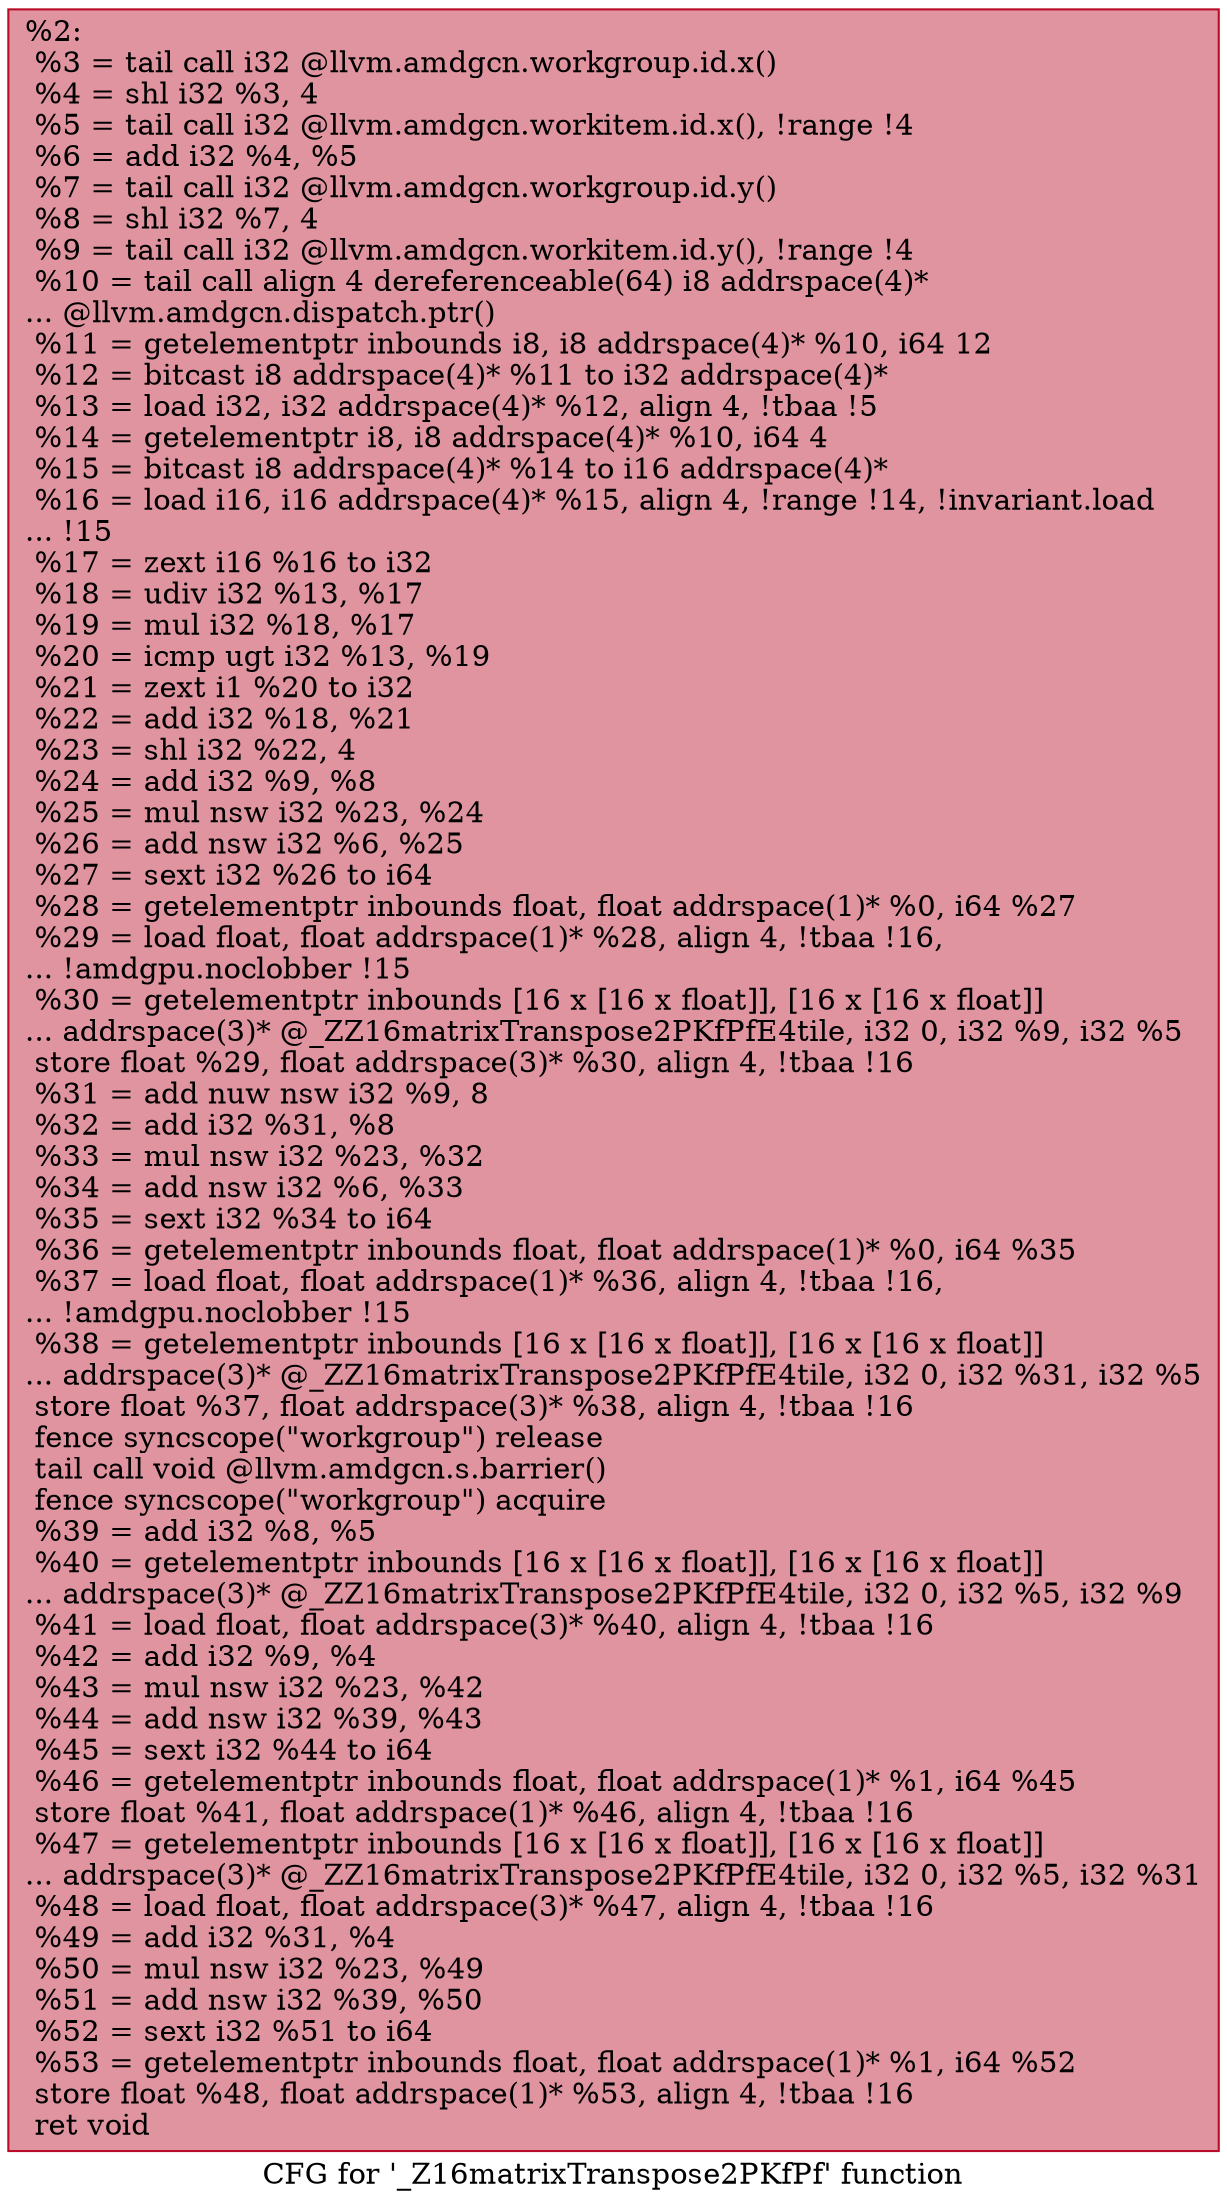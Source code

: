 digraph "CFG for '_Z16matrixTranspose2PKfPf' function" {
	label="CFG for '_Z16matrixTranspose2PKfPf' function";

	Node0x58f2660 [shape=record,color="#b70d28ff", style=filled, fillcolor="#b70d2870",label="{%2:\l  %3 = tail call i32 @llvm.amdgcn.workgroup.id.x()\l  %4 = shl i32 %3, 4\l  %5 = tail call i32 @llvm.amdgcn.workitem.id.x(), !range !4\l  %6 = add i32 %4, %5\l  %7 = tail call i32 @llvm.amdgcn.workgroup.id.y()\l  %8 = shl i32 %7, 4\l  %9 = tail call i32 @llvm.amdgcn.workitem.id.y(), !range !4\l  %10 = tail call align 4 dereferenceable(64) i8 addrspace(4)*\l... @llvm.amdgcn.dispatch.ptr()\l  %11 = getelementptr inbounds i8, i8 addrspace(4)* %10, i64 12\l  %12 = bitcast i8 addrspace(4)* %11 to i32 addrspace(4)*\l  %13 = load i32, i32 addrspace(4)* %12, align 4, !tbaa !5\l  %14 = getelementptr i8, i8 addrspace(4)* %10, i64 4\l  %15 = bitcast i8 addrspace(4)* %14 to i16 addrspace(4)*\l  %16 = load i16, i16 addrspace(4)* %15, align 4, !range !14, !invariant.load\l... !15\l  %17 = zext i16 %16 to i32\l  %18 = udiv i32 %13, %17\l  %19 = mul i32 %18, %17\l  %20 = icmp ugt i32 %13, %19\l  %21 = zext i1 %20 to i32\l  %22 = add i32 %18, %21\l  %23 = shl i32 %22, 4\l  %24 = add i32 %9, %8\l  %25 = mul nsw i32 %23, %24\l  %26 = add nsw i32 %6, %25\l  %27 = sext i32 %26 to i64\l  %28 = getelementptr inbounds float, float addrspace(1)* %0, i64 %27\l  %29 = load float, float addrspace(1)* %28, align 4, !tbaa !16,\l... !amdgpu.noclobber !15\l  %30 = getelementptr inbounds [16 x [16 x float]], [16 x [16 x float]]\l... addrspace(3)* @_ZZ16matrixTranspose2PKfPfE4tile, i32 0, i32 %9, i32 %5\l  store float %29, float addrspace(3)* %30, align 4, !tbaa !16\l  %31 = add nuw nsw i32 %9, 8\l  %32 = add i32 %31, %8\l  %33 = mul nsw i32 %23, %32\l  %34 = add nsw i32 %6, %33\l  %35 = sext i32 %34 to i64\l  %36 = getelementptr inbounds float, float addrspace(1)* %0, i64 %35\l  %37 = load float, float addrspace(1)* %36, align 4, !tbaa !16,\l... !amdgpu.noclobber !15\l  %38 = getelementptr inbounds [16 x [16 x float]], [16 x [16 x float]]\l... addrspace(3)* @_ZZ16matrixTranspose2PKfPfE4tile, i32 0, i32 %31, i32 %5\l  store float %37, float addrspace(3)* %38, align 4, !tbaa !16\l  fence syncscope(\"workgroup\") release\l  tail call void @llvm.amdgcn.s.barrier()\l  fence syncscope(\"workgroup\") acquire\l  %39 = add i32 %8, %5\l  %40 = getelementptr inbounds [16 x [16 x float]], [16 x [16 x float]]\l... addrspace(3)* @_ZZ16matrixTranspose2PKfPfE4tile, i32 0, i32 %5, i32 %9\l  %41 = load float, float addrspace(3)* %40, align 4, !tbaa !16\l  %42 = add i32 %9, %4\l  %43 = mul nsw i32 %23, %42\l  %44 = add nsw i32 %39, %43\l  %45 = sext i32 %44 to i64\l  %46 = getelementptr inbounds float, float addrspace(1)* %1, i64 %45\l  store float %41, float addrspace(1)* %46, align 4, !tbaa !16\l  %47 = getelementptr inbounds [16 x [16 x float]], [16 x [16 x float]]\l... addrspace(3)* @_ZZ16matrixTranspose2PKfPfE4tile, i32 0, i32 %5, i32 %31\l  %48 = load float, float addrspace(3)* %47, align 4, !tbaa !16\l  %49 = add i32 %31, %4\l  %50 = mul nsw i32 %23, %49\l  %51 = add nsw i32 %39, %50\l  %52 = sext i32 %51 to i64\l  %53 = getelementptr inbounds float, float addrspace(1)* %1, i64 %52\l  store float %48, float addrspace(1)* %53, align 4, !tbaa !16\l  ret void\l}"];
}
